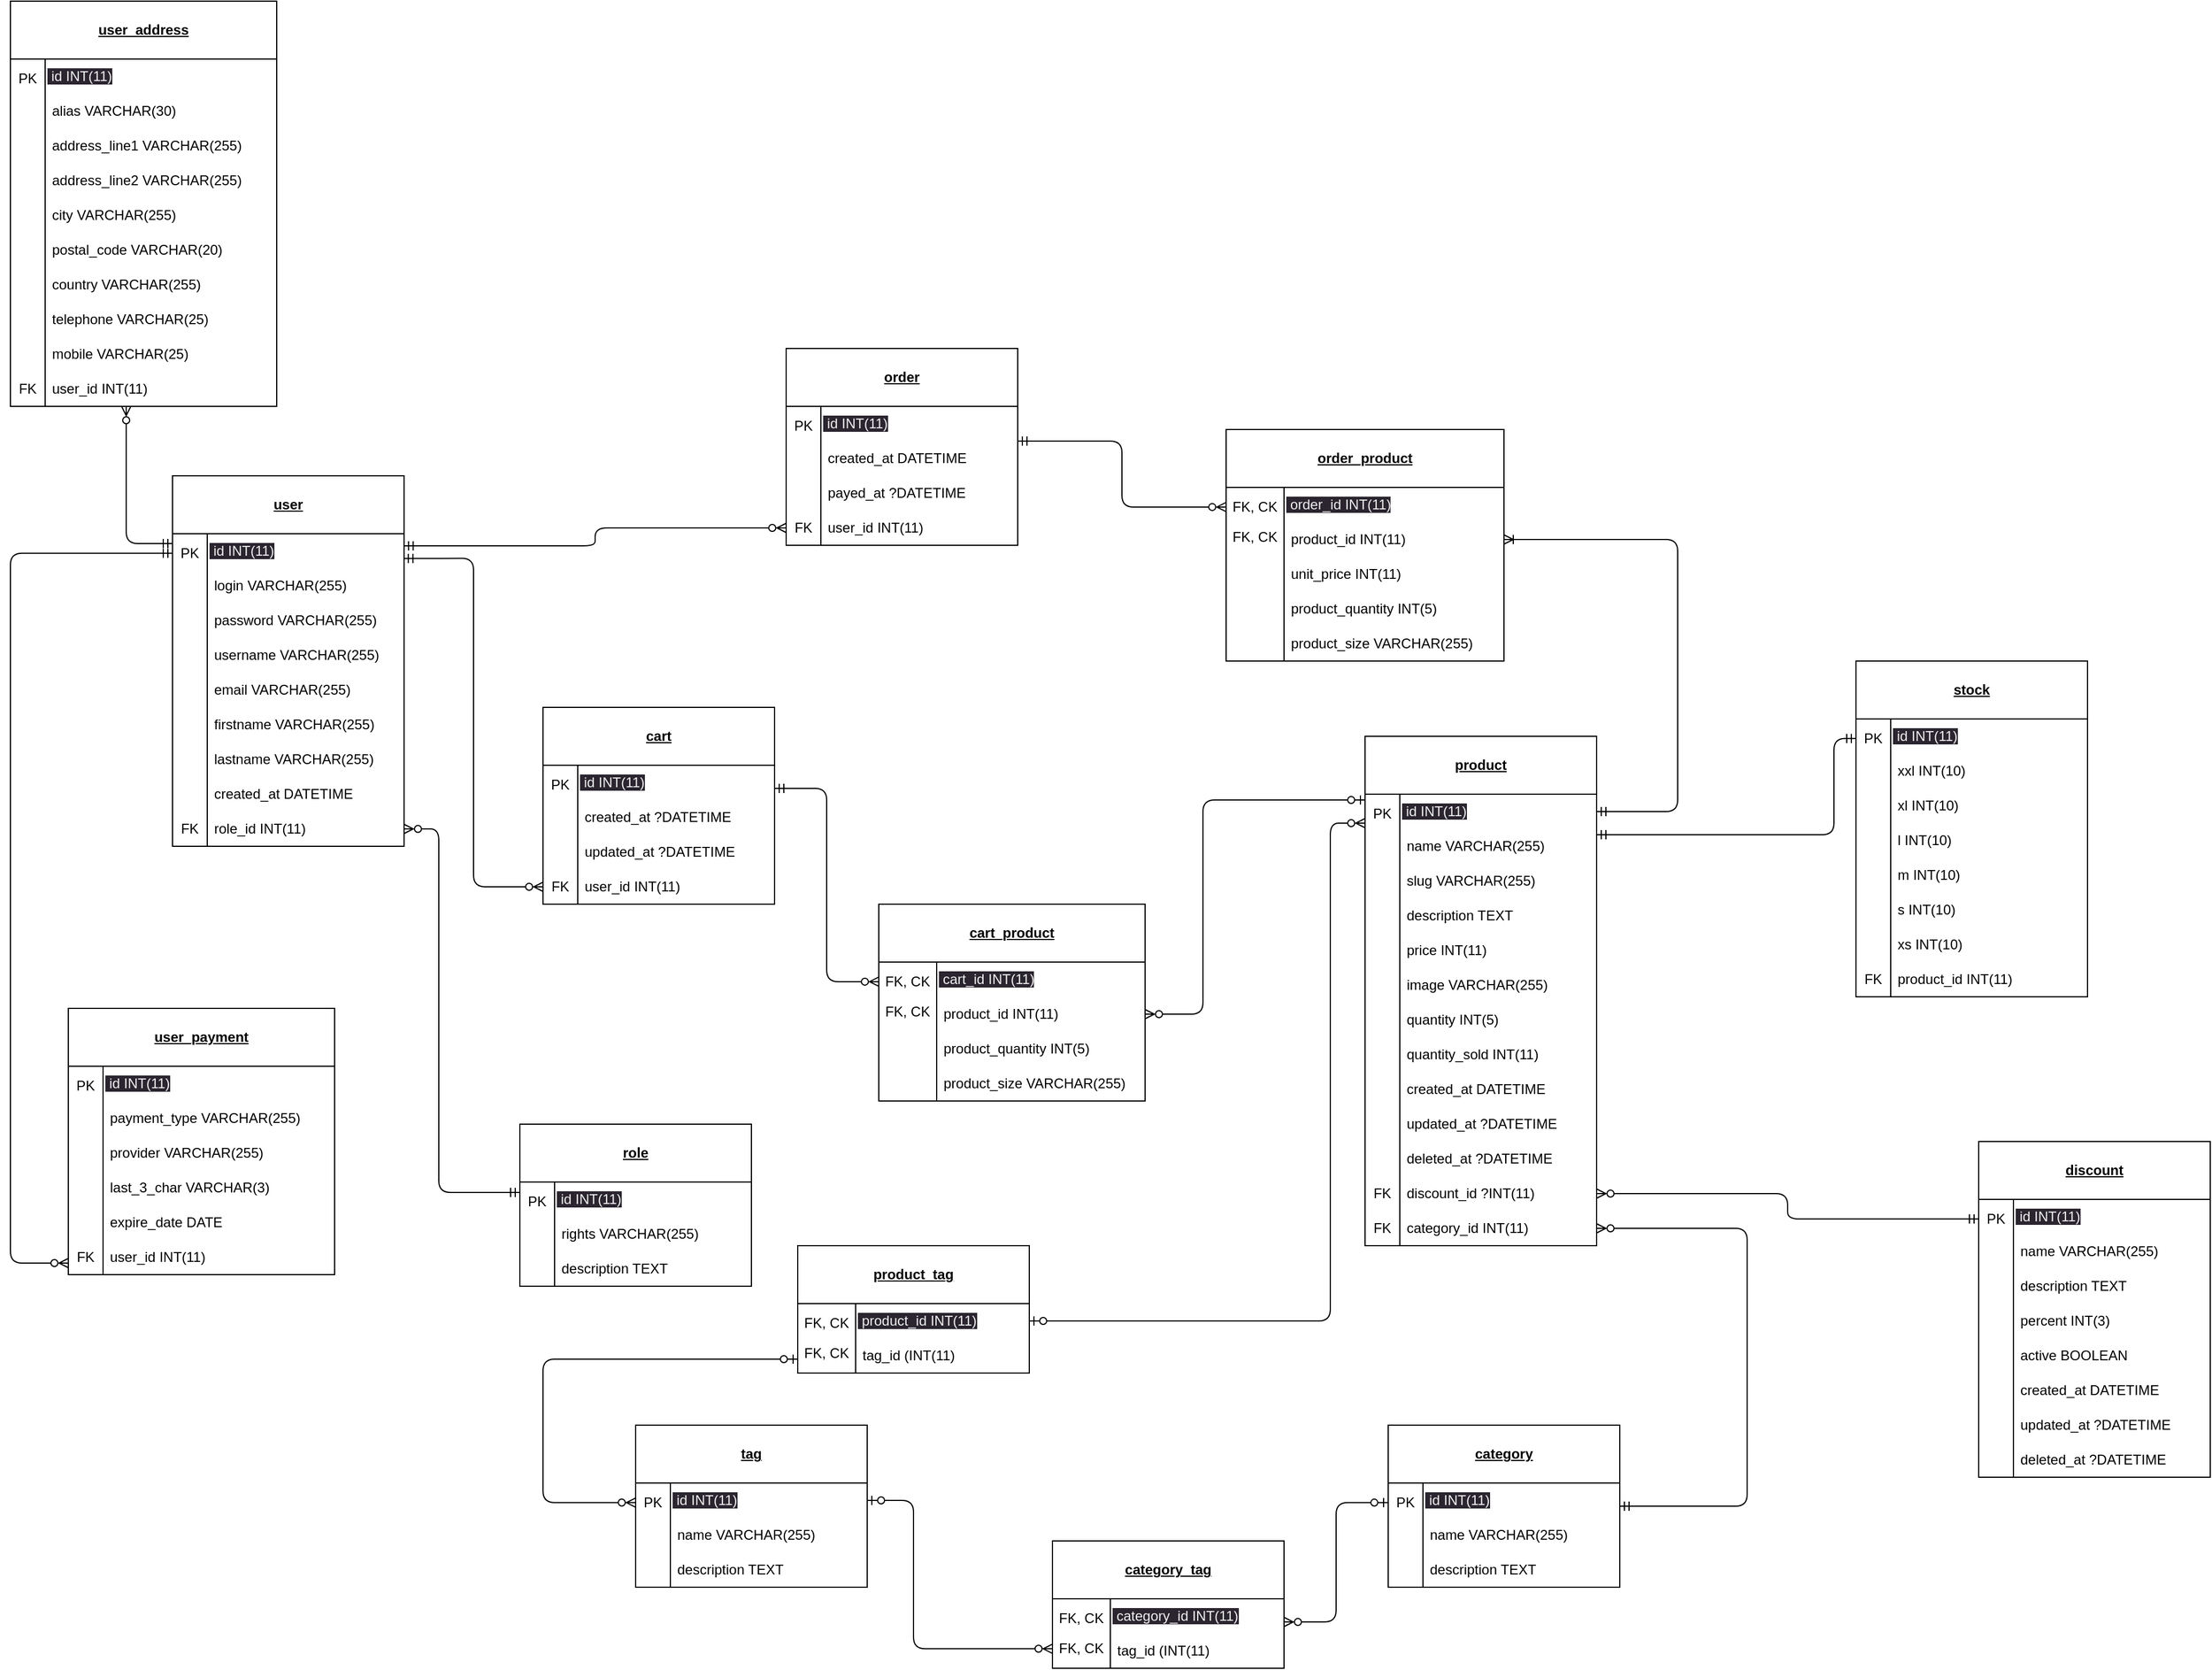 <mxfile>
    <diagram name="Page-1" id="nvmFkLAB6nwE_kRz7ofC">
        <mxGraphModel dx="1434" dy="3207" grid="1" gridSize="10" guides="1" tooltips="1" connect="1" arrows="1" fold="1" page="1" pageScale="1" pageWidth="827" pageHeight="1169" math="0" shadow="0">
            <root>
                <mxCell id="0"/>
                <mxCell id="1" parent="0"/>
                <mxCell id="493" style="edgeStyle=orthogonalEdgeStyle;html=1;endArrow=ERmandOne;endFill=0;startArrow=ERzeroToMany;startFill=0;" edge="1" parent="1" source="327" target="484">
                    <mxGeometry relative="1" as="geometry">
                        <Array as="points"/>
                        <mxPoint x="1450" y="-600" as="sourcePoint"/>
                        <mxPoint x="1600" y="-550" as="targetPoint"/>
                    </mxGeometry>
                </mxCell>
                <mxCell id="400" value="&lt;u&gt;product&lt;/u&gt;" style="swimlane;whiteSpace=wrap;html=1;rounded=0;strokeColor=default;startSize=50;swimlaneFillColor=default;" vertex="1" parent="1">
                    <mxGeometry x="1230" y="-975" width="200" height="440" as="geometry"/>
                </mxCell>
                <mxCell id="315" value="&lt;span style=&quot;color: rgb(240, 240, 240); font-family: Helvetica; font-size: 12px; font-style: normal; font-variant-ligatures: normal; font-variant-caps: normal; font-weight: 400; letter-spacing: normal; orphans: 2; text-align: left; text-indent: 0px; text-transform: none; widows: 2; word-spacing: 0px; -webkit-text-stroke-width: 0px; background-color: rgb(42, 37, 47); text-decoration-thickness: initial; text-decoration-style: initial; text-decoration-color: initial; float: none; display: inline !important;&quot;&gt;&amp;nbsp;id&amp;nbsp;INT(11)&lt;/span&gt;" style="swimlane;fontStyle=0;childLayout=stackLayout;horizontal=1;startSize=30;horizontalStack=0;resizeParent=1;resizeParentMax=0;resizeLast=0;collapsible=1;marginBottom=0;whiteSpace=wrap;html=1;swimlaneFillColor=default;swimlaneLine=0;align=left;" vertex="1" parent="400">
                    <mxGeometry x="30" y="50" width="170" height="390" as="geometry"/>
                </mxCell>
                <mxCell id="317" value="name&amp;nbsp;VARCHAR(255)" style="text;strokeColor=none;fillColor=none;align=left;verticalAlign=middle;spacingLeft=4;spacingRight=4;overflow=hidden;points=[[0,0.5],[1,0.5]];portConstraint=eastwest;rotatable=0;whiteSpace=wrap;html=1;" vertex="1" parent="315">
                    <mxGeometry y="30" width="170" height="30" as="geometry"/>
                </mxCell>
                <mxCell id="318" value="slug&amp;nbsp;VARCHAR(255)" style="text;strokeColor=none;fillColor=none;align=left;verticalAlign=middle;spacingLeft=4;spacingRight=4;overflow=hidden;points=[[0,0.5],[1,0.5]];portConstraint=eastwest;rotatable=0;whiteSpace=wrap;html=1;" vertex="1" parent="315">
                    <mxGeometry y="60" width="170" height="30" as="geometry"/>
                </mxCell>
                <mxCell id="319" value="description TEXT" style="text;strokeColor=none;fillColor=none;align=left;verticalAlign=middle;spacingLeft=4;spacingRight=4;overflow=hidden;points=[[0,0.5],[1,0.5]];portConstraint=eastwest;rotatable=0;whiteSpace=wrap;html=1;" vertex="1" parent="315">
                    <mxGeometry y="90" width="170" height="30" as="geometry"/>
                </mxCell>
                <mxCell id="320" value="price&amp;nbsp;INT(11)" style="text;strokeColor=none;fillColor=none;align=left;verticalAlign=middle;spacingLeft=4;spacingRight=4;overflow=hidden;points=[[0,0.5],[1,0.5]];portConstraint=eastwest;rotatable=0;whiteSpace=wrap;html=1;" vertex="1" parent="315">
                    <mxGeometry y="120" width="170" height="30" as="geometry"/>
                </mxCell>
                <mxCell id="321" value="image VARCHAR(255)" style="text;strokeColor=none;fillColor=none;align=left;verticalAlign=middle;spacingLeft=4;spacingRight=4;overflow=hidden;points=[[0,0.5],[1,0.5]];portConstraint=eastwest;rotatable=0;whiteSpace=wrap;html=1;" vertex="1" parent="315">
                    <mxGeometry y="150" width="170" height="30" as="geometry"/>
                </mxCell>
                <mxCell id="322" value="quantity INT(5)" style="text;strokeColor=none;fillColor=none;align=left;verticalAlign=middle;spacingLeft=4;spacingRight=4;overflow=hidden;points=[[0,0.5],[1,0.5]];portConstraint=eastwest;rotatable=0;whiteSpace=wrap;html=1;" vertex="1" parent="315">
                    <mxGeometry y="180" width="170" height="30" as="geometry"/>
                </mxCell>
                <mxCell id="323" value="quantity_sold INT(11)" style="text;strokeColor=none;fillColor=none;align=left;verticalAlign=middle;spacingLeft=4;spacingRight=4;overflow=hidden;points=[[0,0.5],[1,0.5]];portConstraint=eastwest;rotatable=0;whiteSpace=wrap;html=1;" vertex="1" parent="315">
                    <mxGeometry y="210" width="170" height="30" as="geometry"/>
                </mxCell>
                <mxCell id="324" value="created_at&amp;nbsp;DATETIME" style="text;strokeColor=none;fillColor=none;align=left;verticalAlign=middle;spacingLeft=4;spacingRight=4;overflow=hidden;points=[[0,0.5],[1,0.5]];portConstraint=eastwest;rotatable=0;whiteSpace=wrap;html=1;" vertex="1" parent="315">
                    <mxGeometry y="240" width="170" height="30" as="geometry"/>
                </mxCell>
                <mxCell id="325" value="updated_at ?DATETIME" style="text;strokeColor=none;fillColor=none;align=left;verticalAlign=middle;spacingLeft=4;spacingRight=4;overflow=hidden;points=[[0,0.5],[1,0.5]];portConstraint=eastwest;rotatable=0;whiteSpace=wrap;html=1;" vertex="1" parent="315">
                    <mxGeometry y="270" width="170" height="30" as="geometry"/>
                </mxCell>
                <mxCell id="326" value="deleted_at ?DATETIME" style="text;strokeColor=none;fillColor=none;align=left;verticalAlign=middle;spacingLeft=4;spacingRight=4;overflow=hidden;points=[[0,0.5],[1,0.5]];portConstraint=eastwest;rotatable=0;whiteSpace=wrap;html=1;" vertex="1" parent="315">
                    <mxGeometry y="300" width="170" height="30" as="geometry"/>
                </mxCell>
                <mxCell id="327" value="discount_id ?INT(11)" style="text;strokeColor=none;fillColor=none;align=left;verticalAlign=middle;spacingLeft=4;spacingRight=4;overflow=hidden;points=[[0,0.5],[1,0.5]];portConstraint=eastwest;rotatable=0;whiteSpace=wrap;html=1;" vertex="1" parent="315">
                    <mxGeometry y="330" width="170" height="30" as="geometry"/>
                </mxCell>
                <mxCell id="328" value="category_id&amp;nbsp;INT(11)" style="text;strokeColor=none;fillColor=none;align=left;verticalAlign=middle;spacingLeft=4;spacingRight=4;overflow=hidden;points=[[0,0.5],[1,0.5]];portConstraint=eastwest;rotatable=0;whiteSpace=wrap;html=1;" vertex="1" parent="315">
                    <mxGeometry y="360" width="170" height="30" as="geometry"/>
                </mxCell>
                <mxCell id="421" value="PK" style="text;html=1;strokeColor=none;fillColor=none;align=center;verticalAlign=middle;whiteSpace=wrap;rounded=0;container=0;" vertex="1" parent="400">
                    <mxGeometry y="49.996" width="30" height="33.846" as="geometry"/>
                </mxCell>
                <mxCell id="423" value="FK" style="text;html=1;strokeColor=none;fillColor=none;align=center;verticalAlign=middle;whiteSpace=wrap;rounded=0;container=0;" vertex="1" parent="400">
                    <mxGeometry y="380.02" width="30" height="29.99" as="geometry"/>
                </mxCell>
                <mxCell id="425" value="FK" style="text;html=1;strokeColor=none;fillColor=none;align=center;verticalAlign=middle;whiteSpace=wrap;rounded=0;container=0;" vertex="1" parent="400">
                    <mxGeometry y="410.01" width="30" height="29.99" as="geometry"/>
                </mxCell>
                <mxCell id="452" value="&lt;u&gt;stock&lt;/u&gt;" style="swimlane;whiteSpace=wrap;html=1;rounded=0;strokeColor=default;startSize=50;swimlaneFillColor=default;" vertex="1" parent="1">
                    <mxGeometry x="1654" y="-1040" width="200" height="290" as="geometry"/>
                </mxCell>
                <mxCell id="453" value="&lt;span style=&quot;color: rgb(240, 240, 240); font-family: Helvetica; font-size: 12px; font-style: normal; font-variant-ligatures: normal; font-variant-caps: normal; font-weight: 400; letter-spacing: normal; orphans: 2; text-align: left; text-indent: 0px; text-transform: none; widows: 2; word-spacing: 0px; -webkit-text-stroke-width: 0px; background-color: rgb(42, 37, 47); text-decoration-thickness: initial; text-decoration-style: initial; text-decoration-color: initial; float: none; display: inline !important;&quot;&gt;&amp;nbsp;id&amp;nbsp;INT(11)&lt;/span&gt;" style="swimlane;fontStyle=0;childLayout=stackLayout;horizontal=1;startSize=30;horizontalStack=0;resizeParent=1;resizeParentMax=0;resizeLast=0;collapsible=1;marginBottom=0;whiteSpace=wrap;html=1;swimlaneFillColor=default;swimlaneLine=0;align=left;" vertex="1" parent="452">
                    <mxGeometry x="30" y="50" width="170" height="240" as="geometry"/>
                </mxCell>
                <mxCell id="450" value="xxl INT(10)" style="text;strokeColor=none;fillColor=none;align=left;verticalAlign=middle;spacingLeft=4;spacingRight=4;overflow=hidden;points=[[0,0.5],[1,0.5]];portConstraint=eastwest;rotatable=0;whiteSpace=wrap;html=1;" vertex="1" parent="453">
                    <mxGeometry y="30" width="170" height="30" as="geometry"/>
                </mxCell>
                <mxCell id="449" value="xl INT(10)" style="text;strokeColor=none;fillColor=none;align=left;verticalAlign=middle;spacingLeft=4;spacingRight=4;overflow=hidden;points=[[0,0.5],[1,0.5]];portConstraint=eastwest;rotatable=0;whiteSpace=wrap;html=1;" vertex="1" parent="453">
                    <mxGeometry y="60" width="170" height="30" as="geometry"/>
                </mxCell>
                <mxCell id="448" value="l INT(10)" style="text;strokeColor=none;fillColor=none;align=left;verticalAlign=middle;spacingLeft=4;spacingRight=4;overflow=hidden;points=[[0,0.5],[1,0.5]];portConstraint=eastwest;rotatable=0;whiteSpace=wrap;html=1;" vertex="1" parent="453">
                    <mxGeometry y="90" width="170" height="30" as="geometry"/>
                </mxCell>
                <mxCell id="447" value="m INT(10)" style="text;strokeColor=none;fillColor=none;align=left;verticalAlign=middle;spacingLeft=4;spacingRight=4;overflow=hidden;points=[[0,0.5],[1,0.5]];portConstraint=eastwest;rotatable=0;whiteSpace=wrap;html=1;" vertex="1" parent="453">
                    <mxGeometry y="120" width="170" height="30" as="geometry"/>
                </mxCell>
                <mxCell id="446" value="s INT(10)" style="text;strokeColor=none;fillColor=none;align=left;verticalAlign=middle;spacingLeft=4;spacingRight=4;overflow=hidden;points=[[0,0.5],[1,0.5]];portConstraint=eastwest;rotatable=0;whiteSpace=wrap;html=1;" vertex="1" parent="453">
                    <mxGeometry y="150" width="170" height="30" as="geometry"/>
                </mxCell>
                <mxCell id="445" value="xs INT(10)" style="text;strokeColor=none;fillColor=none;align=left;verticalAlign=middle;spacingLeft=4;spacingRight=4;overflow=hidden;points=[[0,0.5],[1,0.5]];portConstraint=eastwest;rotatable=0;whiteSpace=wrap;html=1;" vertex="1" parent="453">
                    <mxGeometry y="180" width="170" height="30" as="geometry"/>
                </mxCell>
                <mxCell id="451" value="product_id&amp;nbsp;INT(11)" style="text;strokeColor=none;fillColor=none;align=left;verticalAlign=middle;spacingLeft=4;spacingRight=4;overflow=hidden;points=[[0,0.5],[1,0.5]];portConstraint=eastwest;rotatable=0;whiteSpace=wrap;html=1;" vertex="1" parent="453">
                    <mxGeometry y="210" width="170" height="30" as="geometry"/>
                </mxCell>
                <mxCell id="466" value="PK" style="text;html=1;strokeColor=none;fillColor=none;align=center;verticalAlign=middle;whiteSpace=wrap;rounded=0;container=0;" vertex="1" parent="452">
                    <mxGeometry y="49.996" width="30" height="33.846" as="geometry"/>
                </mxCell>
                <mxCell id="468" value="FK" style="text;html=1;strokeColor=none;fillColor=none;align=center;verticalAlign=middle;whiteSpace=wrap;rounded=0;container=0;" vertex="1" parent="452">
                    <mxGeometry y="260.01" width="30" height="29.99" as="geometry"/>
                </mxCell>
                <mxCell id="475" value="&lt;u&gt;discount&lt;/u&gt;" style="swimlane;whiteSpace=wrap;html=1;rounded=0;strokeColor=default;startSize=50;swimlaneFillColor=default;" vertex="1" parent="1">
                    <mxGeometry x="1760" y="-625" width="200" height="290" as="geometry"/>
                </mxCell>
                <mxCell id="476" value="&lt;span style=&quot;color: rgb(240, 240, 240); font-family: Helvetica; font-size: 12px; font-style: normal; font-variant-ligatures: normal; font-variant-caps: normal; font-weight: 400; letter-spacing: normal; orphans: 2; text-align: left; text-indent: 0px; text-transform: none; widows: 2; word-spacing: 0px; -webkit-text-stroke-width: 0px; background-color: rgb(42, 37, 47); text-decoration-thickness: initial; text-decoration-style: initial; text-decoration-color: initial; float: none; display: inline !important;&quot;&gt;&amp;nbsp;id&amp;nbsp;INT(11)&lt;/span&gt;" style="swimlane;fontStyle=0;childLayout=stackLayout;horizontal=1;startSize=30;horizontalStack=0;resizeParent=1;resizeParentMax=0;resizeLast=0;collapsible=1;marginBottom=0;whiteSpace=wrap;html=1;swimlaneFillColor=default;swimlaneLine=0;align=left;" vertex="1" parent="475">
                    <mxGeometry x="30" y="50" width="170" height="240" as="geometry"/>
                </mxCell>
                <mxCell id="486" value="name VARCHAR(255)" style="text;strokeColor=none;fillColor=none;align=left;verticalAlign=middle;spacingLeft=4;spacingRight=4;overflow=hidden;points=[[0,0.5],[1,0.5]];portConstraint=eastwest;rotatable=0;whiteSpace=wrap;html=1;" vertex="1" parent="476">
                    <mxGeometry y="30" width="170" height="30" as="geometry"/>
                </mxCell>
                <mxCell id="487" value="description TEXT" style="text;strokeColor=none;fillColor=none;align=left;verticalAlign=middle;spacingLeft=4;spacingRight=4;overflow=hidden;points=[[0,0.5],[1,0.5]];portConstraint=eastwest;rotatable=0;whiteSpace=wrap;html=1;" vertex="1" parent="476">
                    <mxGeometry y="60" width="170" height="30" as="geometry"/>
                </mxCell>
                <mxCell id="488" value="percent INT(3)" style="text;strokeColor=none;fillColor=none;align=left;verticalAlign=middle;spacingLeft=4;spacingRight=4;overflow=hidden;points=[[0,0.5],[1,0.5]];portConstraint=eastwest;rotatable=0;whiteSpace=wrap;html=1;" vertex="1" parent="476">
                    <mxGeometry y="90" width="170" height="30" as="geometry"/>
                </mxCell>
                <mxCell id="489" value="active BOOLEAN" style="text;strokeColor=none;fillColor=none;align=left;verticalAlign=middle;spacingLeft=4;spacingRight=4;overflow=hidden;points=[[0,0.5],[1,0.5]];portConstraint=eastwest;rotatable=0;whiteSpace=wrap;html=1;" vertex="1" parent="476">
                    <mxGeometry y="120" width="170" height="30" as="geometry"/>
                </mxCell>
                <mxCell id="490" value="created_at&amp;nbsp;DATETIME" style="text;strokeColor=none;fillColor=none;align=left;verticalAlign=middle;spacingLeft=4;spacingRight=4;overflow=hidden;points=[[0,0.5],[1,0.5]];portConstraint=eastwest;rotatable=0;whiteSpace=wrap;html=1;" vertex="1" parent="476">
                    <mxGeometry y="150" width="170" height="30" as="geometry"/>
                </mxCell>
                <mxCell id="491" value="updated_at ?DATETIME" style="text;strokeColor=none;fillColor=none;align=left;verticalAlign=middle;spacingLeft=4;spacingRight=4;overflow=hidden;points=[[0,0.5],[1,0.5]];portConstraint=eastwest;rotatable=0;whiteSpace=wrap;html=1;" vertex="1" parent="476">
                    <mxGeometry y="180" width="170" height="30" as="geometry"/>
                </mxCell>
                <mxCell id="492" value="deleted_at ?DATETIME" style="text;strokeColor=none;fillColor=none;align=left;verticalAlign=middle;spacingLeft=4;spacingRight=4;overflow=hidden;points=[[0,0.5],[1,0.5]];portConstraint=eastwest;rotatable=0;whiteSpace=wrap;html=1;" vertex="1" parent="476">
                    <mxGeometry y="210" width="170" height="30" as="geometry"/>
                </mxCell>
                <mxCell id="484" value="PK" style="text;html=1;strokeColor=none;fillColor=none;align=center;verticalAlign=middle;whiteSpace=wrap;rounded=0;container=0;" vertex="1" parent="475">
                    <mxGeometry y="49.996" width="30" height="33.846" as="geometry"/>
                </mxCell>
                <mxCell id="496" style="edgeStyle=orthogonalEdgeStyle;html=1;startArrow=ERmandOne;startFill=0;endArrow=ERmandOne;endFill=0;" edge="1" parent="1" source="466" target="315">
                    <mxGeometry relative="1" as="geometry">
                        <Array as="points">
                            <mxPoint x="1635" y="-973"/>
                            <mxPoint x="1635" y="-890"/>
                        </Array>
                    </mxGeometry>
                </mxCell>
                <mxCell id="497" value="&lt;u&gt;category&lt;/u&gt;" style="swimlane;whiteSpace=wrap;html=1;rounded=0;strokeColor=default;startSize=50;swimlaneFillColor=default;" vertex="1" parent="1">
                    <mxGeometry x="1250" y="-380" width="200" height="140" as="geometry"/>
                </mxCell>
                <mxCell id="498" value="&lt;span style=&quot;color: rgb(240, 240, 240); font-family: Helvetica; font-size: 12px; font-style: normal; font-variant-ligatures: normal; font-variant-caps: normal; font-weight: 400; letter-spacing: normal; orphans: 2; text-align: left; text-indent: 0px; text-transform: none; widows: 2; word-spacing: 0px; -webkit-text-stroke-width: 0px; background-color: rgb(42, 37, 47); text-decoration-thickness: initial; text-decoration-style: initial; text-decoration-color: initial; float: none; display: inline !important;&quot;&gt;&amp;nbsp;id&amp;nbsp;INT(11)&lt;/span&gt;" style="swimlane;fontStyle=0;childLayout=stackLayout;horizontal=1;startSize=30;horizontalStack=0;resizeParent=1;resizeParentMax=0;resizeLast=0;collapsible=1;marginBottom=0;whiteSpace=wrap;html=1;swimlaneFillColor=default;swimlaneLine=0;align=left;" vertex="1" parent="497">
                    <mxGeometry x="30" y="50" width="170" height="90" as="geometry"/>
                </mxCell>
                <mxCell id="499" value="name VARCHAR(255)" style="text;strokeColor=none;fillColor=none;align=left;verticalAlign=middle;spacingLeft=4;spacingRight=4;overflow=hidden;points=[[0,0.5],[1,0.5]];portConstraint=eastwest;rotatable=0;whiteSpace=wrap;html=1;" vertex="1" parent="498">
                    <mxGeometry y="30" width="170" height="30" as="geometry"/>
                </mxCell>
                <mxCell id="500" value="description TEXT" style="text;strokeColor=none;fillColor=none;align=left;verticalAlign=middle;spacingLeft=4;spacingRight=4;overflow=hidden;points=[[0,0.5],[1,0.5]];portConstraint=eastwest;rotatable=0;whiteSpace=wrap;html=1;" vertex="1" parent="498">
                    <mxGeometry y="60" width="170" height="30" as="geometry"/>
                </mxCell>
                <mxCell id="506" value="PK" style="text;html=1;strokeColor=none;fillColor=none;align=center;verticalAlign=middle;whiteSpace=wrap;rounded=0;container=0;" vertex="1" parent="497">
                    <mxGeometry y="49.996" width="30" height="33.846" as="geometry"/>
                </mxCell>
                <mxCell id="507" style="edgeStyle=orthogonalEdgeStyle;html=1;startArrow=ERzeroToMany;startFill=0;endArrow=ERmandOne;endFill=0;" edge="1" parent="1" source="328" target="498">
                    <mxGeometry relative="1" as="geometry">
                        <Array as="points">
                            <mxPoint x="1560" y="-550"/>
                            <mxPoint x="1560" y="-310"/>
                        </Array>
                    </mxGeometry>
                </mxCell>
                <mxCell id="508" value="&lt;u&gt;tag&lt;/u&gt;" style="swimlane;whiteSpace=wrap;html=1;rounded=0;strokeColor=default;startSize=50;swimlaneFillColor=default;" vertex="1" parent="1">
                    <mxGeometry x="600" y="-380" width="200" height="140" as="geometry"/>
                </mxCell>
                <mxCell id="509" value="&lt;span style=&quot;color: rgb(240, 240, 240); font-family: Helvetica; font-size: 12px; font-style: normal; font-variant-ligatures: normal; font-variant-caps: normal; font-weight: 400; letter-spacing: normal; orphans: 2; text-align: left; text-indent: 0px; text-transform: none; widows: 2; word-spacing: 0px; -webkit-text-stroke-width: 0px; background-color: rgb(42, 37, 47); text-decoration-thickness: initial; text-decoration-style: initial; text-decoration-color: initial; float: none; display: inline !important;&quot;&gt;&amp;nbsp;id&amp;nbsp;INT(11)&lt;/span&gt;" style="swimlane;fontStyle=0;childLayout=stackLayout;horizontal=1;startSize=30;horizontalStack=0;resizeParent=1;resizeParentMax=0;resizeLast=0;collapsible=1;marginBottom=0;whiteSpace=wrap;html=1;swimlaneFillColor=default;swimlaneLine=0;align=left;" vertex="1" parent="508">
                    <mxGeometry x="30" y="50" width="170" height="90" as="geometry"/>
                </mxCell>
                <mxCell id="510" value="name VARCHAR(255)" style="text;strokeColor=none;fillColor=none;align=left;verticalAlign=middle;spacingLeft=4;spacingRight=4;overflow=hidden;points=[[0,0.5],[1,0.5]];portConstraint=eastwest;rotatable=0;whiteSpace=wrap;html=1;" vertex="1" parent="509">
                    <mxGeometry y="30" width="170" height="30" as="geometry"/>
                </mxCell>
                <mxCell id="511" value="description TEXT" style="text;strokeColor=none;fillColor=none;align=left;verticalAlign=middle;spacingLeft=4;spacingRight=4;overflow=hidden;points=[[0,0.5],[1,0.5]];portConstraint=eastwest;rotatable=0;whiteSpace=wrap;html=1;" vertex="1" parent="509">
                    <mxGeometry y="60" width="170" height="30" as="geometry"/>
                </mxCell>
                <mxCell id="512" value="PK" style="text;html=1;strokeColor=none;fillColor=none;align=center;verticalAlign=middle;whiteSpace=wrap;rounded=0;container=0;" vertex="1" parent="508">
                    <mxGeometry y="49.996" width="30" height="33.846" as="geometry"/>
                </mxCell>
                <mxCell id="516" value="&lt;u&gt;category_tag&lt;/u&gt;" style="swimlane;whiteSpace=wrap;html=1;rounded=0;strokeColor=default;startSize=50;swimlaneFillColor=default;" vertex="1" parent="1">
                    <mxGeometry x="960" y="-280" width="200" height="110" as="geometry"/>
                </mxCell>
                <mxCell id="517" value="&lt;span style=&quot;color: rgb(240, 240, 240); font-family: Helvetica; font-size: 12px; font-style: normal; font-variant-ligatures: normal; font-variant-caps: normal; font-weight: 400; letter-spacing: normal; orphans: 2; text-align: left; text-indent: 0px; text-transform: none; widows: 2; word-spacing: 0px; -webkit-text-stroke-width: 0px; background-color: rgb(42, 37, 47); text-decoration-thickness: initial; text-decoration-style: initial; text-decoration-color: initial; float: none; display: inline !important;&quot;&gt;&amp;nbsp;category_id INT(11)&lt;/span&gt;" style="swimlane;fontStyle=0;childLayout=stackLayout;horizontal=1;startSize=30;horizontalStack=0;resizeParent=1;resizeParentMax=0;resizeLast=0;collapsible=1;marginBottom=0;whiteSpace=wrap;html=1;swimlaneFillColor=default;swimlaneLine=0;align=left;rounded=0;" vertex="1" parent="516">
                    <mxGeometry x="50" y="50" width="150" height="60" as="geometry"/>
                </mxCell>
                <mxCell id="519" value="tag_id (INT(11)" style="text;strokeColor=none;fillColor=none;align=left;verticalAlign=middle;spacingLeft=4;spacingRight=4;overflow=hidden;points=[[0,0.5],[1,0.5]];portConstraint=eastwest;rotatable=0;whiteSpace=wrap;html=1;rounded=1;" vertex="1" parent="517">
                    <mxGeometry y="30" width="150" height="30" as="geometry"/>
                </mxCell>
                <mxCell id="520" value="FK, CK" style="text;html=1;strokeColor=none;fillColor=none;align=center;verticalAlign=middle;whiteSpace=wrap;rounded=0;container=0;" vertex="1" parent="516">
                    <mxGeometry y="50" width="50" height="33.85" as="geometry"/>
                </mxCell>
                <mxCell id="530" value="FK, CK" style="text;html=1;strokeColor=none;fillColor=none;align=center;verticalAlign=middle;whiteSpace=wrap;rounded=0;container=0;" vertex="1" parent="516">
                    <mxGeometry y="76.15" width="50" height="33.85" as="geometry"/>
                </mxCell>
                <mxCell id="526" style="edgeStyle=orthogonalEdgeStyle;html=1;entryX=0;entryY=0.5;entryDx=0;entryDy=0;startArrow=ERzeroToMany;startFill=0;endArrow=ERzeroToOne;endFill=0;" edge="1" parent="1" source="517" target="506">
                    <mxGeometry relative="1" as="geometry">
                        <Array as="points">
                            <mxPoint x="1205" y="-210"/>
                            <mxPoint x="1205" y="-313"/>
                        </Array>
                    </mxGeometry>
                </mxCell>
                <mxCell id="527" style="edgeStyle=orthogonalEdgeStyle;html=1;startArrow=ERzeroToMany;startFill=0;endArrow=ERzeroToOne;endFill=0;" edge="1" parent="1" source="530" target="509">
                    <mxGeometry relative="1" as="geometry">
                        <mxPoint x="790" y="-156.92" as="sourcePoint"/>
                        <mxPoint x="880" y="-270.001" as="targetPoint"/>
                        <Array as="points">
                            <mxPoint x="840" y="-187"/>
                            <mxPoint x="840" y="-315"/>
                        </Array>
                    </mxGeometry>
                </mxCell>
                <mxCell id="528" style="edgeStyle=orthogonalEdgeStyle;html=1;startArrow=ERzeroToMany;startFill=0;endArrow=ERzeroToOne;endFill=0;" edge="1" parent="1" source="512" target="535">
                    <mxGeometry relative="1" as="geometry">
                        <mxPoint x="750" y="-520" as="targetPoint"/>
                        <Array as="points">
                            <mxPoint x="520" y="-313"/>
                            <mxPoint x="520" y="-437"/>
                        </Array>
                    </mxGeometry>
                </mxCell>
                <mxCell id="529" style="edgeStyle=orthogonalEdgeStyle;html=1;startArrow=ERzeroToMany;startFill=0;endArrow=ERzeroToOne;endFill=0;" edge="1" parent="1" source="421" target="532">
                    <mxGeometry relative="1" as="geometry">
                        <mxPoint x="1070" y="-470" as="targetPoint"/>
                        <Array as="points">
                            <mxPoint x="1200" y="-900"/>
                            <mxPoint x="1200" y="-470"/>
                        </Array>
                    </mxGeometry>
                </mxCell>
                <mxCell id="531" value="&lt;u&gt;product_tag&lt;/u&gt;" style="swimlane;whiteSpace=wrap;html=1;rounded=0;strokeColor=default;startSize=50;swimlaneFillColor=default;" vertex="1" parent="1">
                    <mxGeometry x="740" y="-535" width="200" height="110" as="geometry"/>
                </mxCell>
                <mxCell id="532" value="&lt;span style=&quot;color: rgb(240, 240, 240); font-family: Helvetica; font-size: 12px; font-style: normal; font-variant-ligatures: normal; font-variant-caps: normal; font-weight: 400; letter-spacing: normal; orphans: 2; text-align: left; text-indent: 0px; text-transform: none; widows: 2; word-spacing: 0px; -webkit-text-stroke-width: 0px; background-color: rgb(42, 37, 47); text-decoration-thickness: initial; text-decoration-style: initial; text-decoration-color: initial; float: none; display: inline !important;&quot;&gt;&amp;nbsp;product_id INT(11)&lt;/span&gt;" style="swimlane;fontStyle=0;childLayout=stackLayout;horizontal=1;startSize=30;horizontalStack=0;resizeParent=1;resizeParentMax=0;resizeLast=0;collapsible=1;marginBottom=0;whiteSpace=wrap;html=1;swimlaneFillColor=default;swimlaneLine=0;align=left;rounded=0;" vertex="1" parent="531">
                    <mxGeometry x="50" y="50" width="150" height="60" as="geometry"/>
                </mxCell>
                <mxCell id="533" value="tag_id (INT(11)" style="text;strokeColor=none;fillColor=none;align=left;verticalAlign=middle;spacingLeft=4;spacingRight=4;overflow=hidden;points=[[0,0.5],[1,0.5]];portConstraint=eastwest;rotatable=0;whiteSpace=wrap;html=1;rounded=1;" vertex="1" parent="532">
                    <mxGeometry y="30" width="150" height="30" as="geometry"/>
                </mxCell>
                <mxCell id="534" value="FK, CK" style="text;html=1;strokeColor=none;fillColor=none;align=center;verticalAlign=middle;whiteSpace=wrap;rounded=0;container=0;" vertex="1" parent="531">
                    <mxGeometry y="50" width="50" height="33.85" as="geometry"/>
                </mxCell>
                <mxCell id="535" value="FK, CK" style="text;html=1;strokeColor=none;fillColor=none;align=center;verticalAlign=middle;whiteSpace=wrap;rounded=0;container=0;" vertex="1" parent="531">
                    <mxGeometry y="76.15" width="50" height="33.85" as="geometry"/>
                </mxCell>
                <mxCell id="536" value="&lt;u&gt;cart&lt;/u&gt;" style="swimlane;whiteSpace=wrap;html=1;rounded=0;strokeColor=default;startSize=50;swimlaneFillColor=default;" vertex="1" parent="1">
                    <mxGeometry x="520" y="-1000" width="200" height="170" as="geometry"/>
                </mxCell>
                <mxCell id="537" value="&lt;span style=&quot;color: rgb(240, 240, 240); font-family: Helvetica; font-size: 12px; font-style: normal; font-variant-ligatures: normal; font-variant-caps: normal; font-weight: 400; letter-spacing: normal; orphans: 2; text-align: left; text-indent: 0px; text-transform: none; widows: 2; word-spacing: 0px; -webkit-text-stroke-width: 0px; background-color: rgb(42, 37, 47); text-decoration-thickness: initial; text-decoration-style: initial; text-decoration-color: initial; float: none; display: inline !important;&quot;&gt;&amp;nbsp;id&amp;nbsp;INT(11)&lt;/span&gt;" style="swimlane;fontStyle=0;childLayout=stackLayout;horizontal=1;startSize=30;horizontalStack=0;resizeParent=1;resizeParentMax=0;resizeLast=0;collapsible=1;marginBottom=0;whiteSpace=wrap;html=1;swimlaneFillColor=default;swimlaneLine=0;align=left;" vertex="1" parent="536">
                    <mxGeometry x="30" y="50" width="170" height="120" as="geometry"/>
                </mxCell>
                <mxCell id="547" value="created_at ?DATETIME" style="text;strokeColor=none;fillColor=none;align=left;verticalAlign=middle;spacingLeft=4;spacingRight=4;overflow=hidden;points=[[0,0.5],[1,0.5]];portConstraint=eastwest;rotatable=0;whiteSpace=wrap;html=1;" vertex="1" parent="537">
                    <mxGeometry y="30" width="170" height="30" as="geometry"/>
                </mxCell>
                <mxCell id="548" value="updated_at ?DATETIME" style="text;strokeColor=none;fillColor=none;align=left;verticalAlign=middle;spacingLeft=4;spacingRight=4;overflow=hidden;points=[[0,0.5],[1,0.5]];portConstraint=eastwest;rotatable=0;whiteSpace=wrap;html=1;" vertex="1" parent="537">
                    <mxGeometry y="60" width="170" height="30" as="geometry"/>
                </mxCell>
                <mxCell id="549" value="user_id&amp;nbsp;INT(11)" style="text;strokeColor=none;fillColor=none;align=left;verticalAlign=middle;spacingLeft=4;spacingRight=4;overflow=hidden;points=[[0,0.5],[1,0.5]];portConstraint=eastwest;rotatable=0;whiteSpace=wrap;html=1;" vertex="1" parent="537">
                    <mxGeometry y="90" width="170" height="30" as="geometry"/>
                </mxCell>
                <mxCell id="545" value="PK" style="text;html=1;strokeColor=none;fillColor=none;align=center;verticalAlign=middle;whiteSpace=wrap;rounded=0;container=0;" vertex="1" parent="536">
                    <mxGeometry y="49.996" width="30" height="33.846" as="geometry"/>
                </mxCell>
                <mxCell id="546" value="FK" style="text;html=1;strokeColor=none;fillColor=none;align=center;verticalAlign=middle;whiteSpace=wrap;rounded=0;container=0;" vertex="1" parent="536">
                    <mxGeometry y="140.01" width="30" height="29.99" as="geometry"/>
                </mxCell>
                <mxCell id="550" value="&lt;u&gt;order&lt;/u&gt;" style="swimlane;whiteSpace=wrap;html=1;rounded=0;strokeColor=default;startSize=50;swimlaneFillColor=default;" vertex="1" parent="1">
                    <mxGeometry x="730" y="-1310" width="200" height="170" as="geometry"/>
                </mxCell>
                <mxCell id="551" value="&lt;span style=&quot;color: rgb(240, 240, 240); font-family: Helvetica; font-size: 12px; font-style: normal; font-variant-ligatures: normal; font-variant-caps: normal; font-weight: 400; letter-spacing: normal; orphans: 2; text-align: left; text-indent: 0px; text-transform: none; widows: 2; word-spacing: 0px; -webkit-text-stroke-width: 0px; background-color: rgb(42, 37, 47); text-decoration-thickness: initial; text-decoration-style: initial; text-decoration-color: initial; float: none; display: inline !important;&quot;&gt;&amp;nbsp;id&amp;nbsp;INT(11)&lt;/span&gt;" style="swimlane;fontStyle=0;childLayout=stackLayout;horizontal=1;startSize=30;horizontalStack=0;resizeParent=1;resizeParentMax=0;resizeLast=0;collapsible=1;marginBottom=0;whiteSpace=wrap;html=1;swimlaneFillColor=default;swimlaneLine=0;align=left;" vertex="1" parent="550">
                    <mxGeometry x="30" y="50" width="170" height="120" as="geometry"/>
                </mxCell>
                <mxCell id="552" value="created_at&amp;nbsp;DATETIME" style="text;strokeColor=none;fillColor=none;align=left;verticalAlign=middle;spacingLeft=4;spacingRight=4;overflow=hidden;points=[[0,0.5],[1,0.5]];portConstraint=eastwest;rotatable=0;whiteSpace=wrap;html=1;" vertex="1" parent="551">
                    <mxGeometry y="30" width="170" height="30" as="geometry"/>
                </mxCell>
                <mxCell id="553" value="payed_at ?DATETIME" style="text;strokeColor=none;fillColor=none;align=left;verticalAlign=middle;spacingLeft=4;spacingRight=4;overflow=hidden;points=[[0,0.5],[1,0.5]];portConstraint=eastwest;rotatable=0;whiteSpace=wrap;html=1;" vertex="1" parent="551">
                    <mxGeometry y="60" width="170" height="30" as="geometry"/>
                </mxCell>
                <mxCell id="554" value="user_id&amp;nbsp;INT(11)" style="text;strokeColor=none;fillColor=none;align=left;verticalAlign=middle;spacingLeft=4;spacingRight=4;overflow=hidden;points=[[0,0.5],[1,0.5]];portConstraint=eastwest;rotatable=0;whiteSpace=wrap;html=1;" vertex="1" parent="551">
                    <mxGeometry y="90" width="170" height="30" as="geometry"/>
                </mxCell>
                <mxCell id="555" value="PK" style="text;html=1;strokeColor=none;fillColor=none;align=center;verticalAlign=middle;whiteSpace=wrap;rounded=0;container=0;" vertex="1" parent="550">
                    <mxGeometry y="49.996" width="30" height="33.846" as="geometry"/>
                </mxCell>
                <mxCell id="556" value="FK" style="text;html=1;strokeColor=none;fillColor=none;align=center;verticalAlign=middle;whiteSpace=wrap;rounded=0;container=0;" vertex="1" parent="550">
                    <mxGeometry y="140.01" width="30" height="29.99" as="geometry"/>
                </mxCell>
                <mxCell id="557" value="&lt;u&gt;cart_product&lt;/u&gt;" style="swimlane;whiteSpace=wrap;html=1;rounded=0;strokeColor=default;startSize=50;swimlaneFillColor=default;" vertex="1" parent="1">
                    <mxGeometry x="810" y="-830" width="230" height="170" as="geometry"/>
                </mxCell>
                <mxCell id="558" value="&lt;span style=&quot;color: rgb(240, 240, 240); font-family: Helvetica; font-size: 12px; font-style: normal; font-variant-ligatures: normal; font-variant-caps: normal; font-weight: 400; letter-spacing: normal; orphans: 2; text-align: left; text-indent: 0px; text-transform: none; widows: 2; word-spacing: 0px; -webkit-text-stroke-width: 0px; background-color: rgb(42, 37, 47); text-decoration-thickness: initial; text-decoration-style: initial; text-decoration-color: initial; float: none; display: inline !important;&quot;&gt;&amp;nbsp;cart_id INT(11)&lt;/span&gt;" style="swimlane;fontStyle=0;childLayout=stackLayout;horizontal=1;startSize=30;horizontalStack=0;resizeParent=1;resizeParentMax=0;resizeLast=0;collapsible=1;marginBottom=0;whiteSpace=wrap;html=1;swimlaneFillColor=default;swimlaneLine=0;align=left;rounded=0;" vertex="1" parent="557">
                    <mxGeometry x="50" y="50" width="180" height="120" as="geometry"/>
                </mxCell>
                <mxCell id="559" value="product_id INT(11)" style="text;strokeColor=none;fillColor=none;align=left;verticalAlign=middle;spacingLeft=4;spacingRight=4;overflow=hidden;points=[[0,0.5],[1,0.5]];portConstraint=eastwest;rotatable=0;whiteSpace=wrap;html=1;rounded=1;" vertex="1" parent="558">
                    <mxGeometry y="30" width="180" height="30" as="geometry"/>
                </mxCell>
                <mxCell id="686" value="product_quantity INT(5)" style="text;strokeColor=none;fillColor=none;align=left;verticalAlign=middle;spacingLeft=4;spacingRight=4;overflow=hidden;points=[[0,0.5],[1,0.5]];portConstraint=eastwest;rotatable=0;whiteSpace=wrap;html=1;rounded=1;" vertex="1" parent="558">
                    <mxGeometry y="60" width="180" height="30" as="geometry"/>
                </mxCell>
                <mxCell id="687" value="product_size VARCHAR(255)" style="text;strokeColor=none;fillColor=none;align=left;verticalAlign=middle;spacingLeft=4;spacingRight=4;overflow=hidden;points=[[0,0.5],[1,0.5]];portConstraint=eastwest;rotatable=0;whiteSpace=wrap;html=1;rounded=1;" vertex="1" parent="558">
                    <mxGeometry y="90" width="180" height="30" as="geometry"/>
                </mxCell>
                <mxCell id="560" value="FK, CK" style="text;html=1;strokeColor=none;fillColor=none;align=center;verticalAlign=middle;whiteSpace=wrap;rounded=0;container=0;" vertex="1" parent="557">
                    <mxGeometry y="50" width="50" height="33.85" as="geometry"/>
                </mxCell>
                <mxCell id="561" value="FK, CK" style="text;html=1;strokeColor=none;fillColor=none;align=center;verticalAlign=middle;whiteSpace=wrap;rounded=0;container=0;" vertex="1" parent="557">
                    <mxGeometry y="76.15" width="50" height="33.85" as="geometry"/>
                </mxCell>
                <mxCell id="562" value="&lt;u&gt;order_product&lt;/u&gt;" style="swimlane;whiteSpace=wrap;html=1;rounded=0;strokeColor=default;startSize=50;swimlaneFillColor=default;" vertex="1" parent="1">
                    <mxGeometry x="1110" y="-1240" width="240" height="200" as="geometry"/>
                </mxCell>
                <mxCell id="563" value="&lt;span style=&quot;color: rgb(240, 240, 240); font-family: Helvetica; font-size: 12px; font-style: normal; font-variant-ligatures: normal; font-variant-caps: normal; font-weight: 400; letter-spacing: normal; orphans: 2; text-align: left; text-indent: 0px; text-transform: none; widows: 2; word-spacing: 0px; -webkit-text-stroke-width: 0px; background-color: rgb(42, 37, 47); text-decoration-thickness: initial; text-decoration-style: initial; text-decoration-color: initial; float: none; display: inline !important;&quot;&gt;&amp;nbsp;order_id INT(11)&lt;/span&gt;" style="swimlane;fontStyle=0;childLayout=stackLayout;horizontal=1;startSize=30;horizontalStack=0;resizeParent=1;resizeParentMax=0;resizeLast=0;collapsible=1;marginBottom=0;whiteSpace=wrap;html=1;swimlaneFillColor=default;swimlaneLine=0;align=left;rounded=0;" vertex="1" parent="562">
                    <mxGeometry x="50" y="50" width="190" height="150" as="geometry"/>
                </mxCell>
                <mxCell id="564" value="product_id INT(11)" style="text;strokeColor=none;fillColor=none;align=left;verticalAlign=middle;spacingLeft=4;spacingRight=4;overflow=hidden;points=[[0,0.5],[1,0.5]];portConstraint=eastwest;rotatable=0;whiteSpace=wrap;html=1;rounded=1;" vertex="1" parent="563">
                    <mxGeometry y="30" width="190" height="30" as="geometry"/>
                </mxCell>
                <mxCell id="685" value="unit_price INT(11)" style="text;strokeColor=none;fillColor=none;align=left;verticalAlign=middle;spacingLeft=4;spacingRight=4;overflow=hidden;points=[[0,0.5],[1,0.5]];portConstraint=eastwest;rotatable=0;whiteSpace=wrap;html=1;rounded=1;" vertex="1" parent="563">
                    <mxGeometry y="60" width="190" height="30" as="geometry"/>
                </mxCell>
                <mxCell id="682" value="product_quantity INT(5)" style="text;strokeColor=none;fillColor=none;align=left;verticalAlign=middle;spacingLeft=4;spacingRight=4;overflow=hidden;points=[[0,0.5],[1,0.5]];portConstraint=eastwest;rotatable=0;whiteSpace=wrap;html=1;rounded=1;" vertex="1" parent="563">
                    <mxGeometry y="90" width="190" height="30" as="geometry"/>
                </mxCell>
                <mxCell id="683" value="product_size VARCHAR(255)" style="text;strokeColor=none;fillColor=none;align=left;verticalAlign=middle;spacingLeft=4;spacingRight=4;overflow=hidden;points=[[0,0.5],[1,0.5]];portConstraint=eastwest;rotatable=0;whiteSpace=wrap;html=1;rounded=1;" vertex="1" parent="563">
                    <mxGeometry y="120" width="190" height="30" as="geometry"/>
                </mxCell>
                <mxCell id="565" value="FK, CK" style="text;html=1;strokeColor=none;fillColor=none;align=center;verticalAlign=middle;whiteSpace=wrap;rounded=0;container=0;" vertex="1" parent="562">
                    <mxGeometry y="50" width="50" height="33.85" as="geometry"/>
                </mxCell>
                <mxCell id="566" value="FK, CK" style="text;html=1;strokeColor=none;fillColor=none;align=center;verticalAlign=middle;whiteSpace=wrap;rounded=0;container=0;" vertex="1" parent="562">
                    <mxGeometry y="76.15" width="50" height="33.85" as="geometry"/>
                </mxCell>
                <mxCell id="568" style="edgeStyle=orthogonalEdgeStyle;html=1;startArrow=ERzeroToMany;startFill=0;endArrow=ERmandOne;endFill=0;entryX=1;entryY=0.167;entryDx=0;entryDy=0;entryPerimeter=0;" edge="1" parent="1" source="560" target="537">
                    <mxGeometry relative="1" as="geometry"/>
                </mxCell>
                <mxCell id="569" style="edgeStyle=orthogonalEdgeStyle;html=1;startArrow=ERzeroToMany;startFill=0;endArrow=ERzeroToOne;endFill=0;" edge="1" parent="1" source="559" target="421">
                    <mxGeometry relative="1" as="geometry">
                        <Array as="points">
                            <mxPoint x="1090" y="-735"/>
                            <mxPoint x="1090" y="-920"/>
                        </Array>
                    </mxGeometry>
                </mxCell>
                <mxCell id="570" value="&lt;u&gt;user&lt;/u&gt;" style="swimlane;whiteSpace=wrap;html=1;rounded=0;strokeColor=default;startSize=50;swimlaneFillColor=default;" vertex="1" parent="1">
                    <mxGeometry x="200" y="-1200" width="200" height="320" as="geometry"/>
                </mxCell>
                <mxCell id="571" value="&lt;span style=&quot;color: rgb(240, 240, 240); font-family: Helvetica; font-size: 12px; font-style: normal; font-variant-ligatures: normal; font-variant-caps: normal; font-weight: 400; letter-spacing: normal; orphans: 2; text-align: left; text-indent: 0px; text-transform: none; widows: 2; word-spacing: 0px; -webkit-text-stroke-width: 0px; background-color: rgb(42, 37, 47); text-decoration-thickness: initial; text-decoration-style: initial; text-decoration-color: initial; float: none; display: inline !important;&quot;&gt;&amp;nbsp;id&amp;nbsp;INT(11)&lt;/span&gt;" style="swimlane;fontStyle=0;childLayout=stackLayout;horizontal=1;startSize=30;horizontalStack=0;resizeParent=1;resizeParentMax=0;resizeLast=0;collapsible=1;marginBottom=0;whiteSpace=wrap;html=1;swimlaneFillColor=default;swimlaneLine=0;align=left;" vertex="1" parent="570">
                    <mxGeometry x="30" y="50" width="170" height="270" as="geometry">
                        <mxRectangle x="30" y="50" width="100" height="30" as="alternateBounds"/>
                    </mxGeometry>
                </mxCell>
                <mxCell id="664" value="login VARCHAR(255)" style="text;strokeColor=none;fillColor=none;align=left;verticalAlign=middle;spacingLeft=4;spacingRight=4;overflow=hidden;points=[[0,0.5],[1,0.5]];portConstraint=eastwest;rotatable=0;whiteSpace=wrap;html=1;" vertex="1" parent="571">
                    <mxGeometry y="30" width="170" height="30" as="geometry"/>
                </mxCell>
                <mxCell id="665" value="password&amp;nbsp;VARCHAR(255)" style="text;strokeColor=none;fillColor=none;align=left;verticalAlign=middle;spacingLeft=4;spacingRight=4;overflow=hidden;points=[[0,0.5],[1,0.5]];portConstraint=eastwest;rotatable=0;whiteSpace=wrap;html=1;" vertex="1" parent="571">
                    <mxGeometry y="60" width="170" height="30" as="geometry"/>
                </mxCell>
                <mxCell id="666" value="username VARCHAR(255)" style="text;strokeColor=none;fillColor=none;align=left;verticalAlign=middle;spacingLeft=4;spacingRight=4;overflow=hidden;points=[[0,0.5],[1,0.5]];portConstraint=eastwest;rotatable=0;whiteSpace=wrap;html=1;" vertex="1" parent="571">
                    <mxGeometry y="90" width="170" height="30" as="geometry"/>
                </mxCell>
                <mxCell id="667" value="email VARCHAR(255)" style="text;strokeColor=none;fillColor=none;align=left;verticalAlign=middle;spacingLeft=4;spacingRight=4;overflow=hidden;points=[[0,0.5],[1,0.5]];portConstraint=eastwest;rotatable=0;whiteSpace=wrap;html=1;" vertex="1" parent="571">
                    <mxGeometry y="120" width="170" height="30" as="geometry"/>
                </mxCell>
                <mxCell id="668" value="firstname&amp;nbsp;VARCHAR(255)" style="text;strokeColor=none;fillColor=none;align=left;verticalAlign=middle;spacingLeft=4;spacingRight=4;overflow=hidden;points=[[0,0.5],[1,0.5]];portConstraint=eastwest;rotatable=0;whiteSpace=wrap;html=1;" vertex="1" parent="571">
                    <mxGeometry y="150" width="170" height="30" as="geometry"/>
                </mxCell>
                <mxCell id="669" value="lastname&amp;nbsp;VARCHAR(255)" style="text;strokeColor=none;fillColor=none;align=left;verticalAlign=middle;spacingLeft=4;spacingRight=4;overflow=hidden;points=[[0,0.5],[1,0.5]];portConstraint=eastwest;rotatable=0;whiteSpace=wrap;html=1;" vertex="1" parent="571">
                    <mxGeometry y="180" width="170" height="30" as="geometry"/>
                </mxCell>
                <mxCell id="670" value="created_at DATETIME" style="text;strokeColor=none;fillColor=none;align=left;verticalAlign=middle;spacingLeft=4;spacingRight=4;overflow=hidden;points=[[0,0.5],[1,0.5]];portConstraint=eastwest;rotatable=0;whiteSpace=wrap;html=1;" vertex="1" parent="571">
                    <mxGeometry y="210" width="170" height="30" as="geometry"/>
                </mxCell>
                <mxCell id="671" value="role_id&amp;nbsp;INT(11)" style="text;strokeColor=none;fillColor=none;align=left;verticalAlign=middle;spacingLeft=4;spacingRight=4;overflow=hidden;points=[[0,0.5],[1,0.5]];portConstraint=eastwest;rotatable=0;whiteSpace=wrap;html=1;" vertex="1" parent="571">
                    <mxGeometry y="240" width="170" height="30" as="geometry"/>
                </mxCell>
                <mxCell id="584" value="PK" style="text;html=1;strokeColor=none;fillColor=none;align=center;verticalAlign=middle;whiteSpace=wrap;rounded=0;container=0;" vertex="1" parent="570">
                    <mxGeometry y="49.996" width="30" height="33.846" as="geometry"/>
                </mxCell>
                <mxCell id="672" value="FK" style="text;html=1;strokeColor=none;fillColor=none;align=center;verticalAlign=middle;whiteSpace=wrap;rounded=0;container=0;" vertex="1" parent="570">
                    <mxGeometry y="290.01" width="30" height="29.99" as="geometry"/>
                </mxCell>
                <mxCell id="587" value="&lt;u&gt;user_address&lt;/u&gt;" style="swimlane;whiteSpace=wrap;html=1;rounded=0;strokeColor=default;startSize=50;swimlaneFillColor=default;" vertex="1" parent="1">
                    <mxGeometry x="60" y="-1610" width="230" height="350" as="geometry"/>
                </mxCell>
                <mxCell id="588" value="&lt;span style=&quot;color: rgb(240, 240, 240); font-family: Helvetica; font-size: 12px; font-style: normal; font-variant-ligatures: normal; font-variant-caps: normal; font-weight: 400; letter-spacing: normal; orphans: 2; text-align: left; text-indent: 0px; text-transform: none; widows: 2; word-spacing: 0px; -webkit-text-stroke-width: 0px; background-color: rgb(42, 37, 47); text-decoration-thickness: initial; text-decoration-style: initial; text-decoration-color: initial; float: none; display: inline !important;&quot;&gt;&amp;nbsp;id&amp;nbsp;INT(11)&lt;/span&gt;" style="swimlane;fontStyle=0;childLayout=stackLayout;horizontal=1;startSize=30;horizontalStack=0;resizeParent=1;resizeParentMax=0;resizeLast=0;collapsible=1;marginBottom=0;whiteSpace=wrap;html=1;swimlaneFillColor=default;swimlaneLine=0;align=left;" vertex="1" parent="587">
                    <mxGeometry x="30" y="50" width="200" height="300" as="geometry"/>
                </mxCell>
                <mxCell id="621" value="alias VARCHAR(30)" style="text;strokeColor=none;fillColor=none;align=left;verticalAlign=middle;spacingLeft=4;spacingRight=4;overflow=hidden;points=[[0,0.5],[1,0.5]];portConstraint=eastwest;rotatable=0;whiteSpace=wrap;html=1;" vertex="1" parent="588">
                    <mxGeometry y="30" width="200" height="30" as="geometry"/>
                </mxCell>
                <mxCell id="622" value="address_line1 VARCHAR(255)" style="text;strokeColor=none;fillColor=none;align=left;verticalAlign=middle;spacingLeft=4;spacingRight=4;overflow=hidden;points=[[0,0.5],[1,0.5]];portConstraint=eastwest;rotatable=0;whiteSpace=wrap;html=1;" vertex="1" parent="588">
                    <mxGeometry y="60" width="200" height="30" as="geometry"/>
                </mxCell>
                <mxCell id="623" value="address_line2&amp;nbsp;VARCHAR(255)" style="text;strokeColor=none;fillColor=none;align=left;verticalAlign=middle;spacingLeft=4;spacingRight=4;overflow=hidden;points=[[0,0.5],[1,0.5]];portConstraint=eastwest;rotatable=0;whiteSpace=wrap;html=1;" vertex="1" parent="588">
                    <mxGeometry y="90" width="200" height="30" as="geometry"/>
                </mxCell>
                <mxCell id="624" value="city VARCHAR(255)" style="text;strokeColor=none;fillColor=none;align=left;verticalAlign=middle;spacingLeft=4;spacingRight=4;overflow=hidden;points=[[0,0.5],[1,0.5]];portConstraint=eastwest;rotatable=0;whiteSpace=wrap;html=1;" vertex="1" parent="588">
                    <mxGeometry y="120" width="200" height="30" as="geometry"/>
                </mxCell>
                <mxCell id="625" value="postal_code VARCHAR(20)" style="text;strokeColor=none;fillColor=none;align=left;verticalAlign=middle;spacingLeft=4;spacingRight=4;overflow=hidden;points=[[0,0.5],[1,0.5]];portConstraint=eastwest;rotatable=0;whiteSpace=wrap;html=1;" vertex="1" parent="588">
                    <mxGeometry y="150" width="200" height="30" as="geometry"/>
                </mxCell>
                <mxCell id="629" value="country VARCHAR(255)" style="text;strokeColor=none;fillColor=none;align=left;verticalAlign=middle;spacingLeft=4;spacingRight=4;overflow=hidden;points=[[0,0.5],[1,0.5]];portConstraint=eastwest;rotatable=0;whiteSpace=wrap;html=1;" vertex="1" parent="588">
                    <mxGeometry y="180" width="200" height="30" as="geometry"/>
                </mxCell>
                <mxCell id="626" value="telephone VARCHAR(25)" style="text;strokeColor=none;fillColor=none;align=left;verticalAlign=middle;spacingLeft=4;spacingRight=4;overflow=hidden;points=[[0,0.5],[1,0.5]];portConstraint=eastwest;rotatable=0;whiteSpace=wrap;html=1;" vertex="1" parent="588">
                    <mxGeometry y="210" width="200" height="30" as="geometry"/>
                </mxCell>
                <mxCell id="627" value="mobile VARCHAR(25)" style="text;strokeColor=none;fillColor=none;align=left;verticalAlign=middle;spacingLeft=4;spacingRight=4;overflow=hidden;points=[[0,0.5],[1,0.5]];portConstraint=eastwest;rotatable=0;whiteSpace=wrap;html=1;" vertex="1" parent="588">
                    <mxGeometry y="240" width="200" height="30" as="geometry"/>
                </mxCell>
                <mxCell id="628" value="user_id INT(11)" style="text;strokeColor=none;fillColor=none;align=left;verticalAlign=middle;spacingLeft=4;spacingRight=4;overflow=hidden;points=[[0,0.5],[1,0.5]];portConstraint=eastwest;rotatable=0;whiteSpace=wrap;html=1;" vertex="1" parent="588">
                    <mxGeometry y="270" width="200" height="30" as="geometry"/>
                </mxCell>
                <mxCell id="601" value="PK" style="text;html=1;strokeColor=none;fillColor=none;align=center;verticalAlign=middle;whiteSpace=wrap;rounded=0;container=0;" vertex="1" parent="587">
                    <mxGeometry y="49.996" width="30" height="33.846" as="geometry"/>
                </mxCell>
                <mxCell id="630" value="FK" style="text;html=1;strokeColor=none;fillColor=none;align=center;verticalAlign=middle;whiteSpace=wrap;rounded=0;container=0;" vertex="1" parent="587">
                    <mxGeometry y="320.01" width="30" height="29.99" as="geometry"/>
                </mxCell>
                <mxCell id="631" value="&lt;u&gt;user_payment&lt;/u&gt;" style="swimlane;whiteSpace=wrap;html=1;rounded=0;strokeColor=default;startSize=50;swimlaneFillColor=default;" vertex="1" parent="1">
                    <mxGeometry x="110" y="-740" width="230" height="230" as="geometry"/>
                </mxCell>
                <mxCell id="632" value="&lt;span style=&quot;color: rgb(240, 240, 240); font-family: Helvetica; font-size: 12px; font-style: normal; font-variant-ligatures: normal; font-variant-caps: normal; font-weight: 400; letter-spacing: normal; orphans: 2; text-align: left; text-indent: 0px; text-transform: none; widows: 2; word-spacing: 0px; -webkit-text-stroke-width: 0px; background-color: rgb(42, 37, 47); text-decoration-thickness: initial; text-decoration-style: initial; text-decoration-color: initial; float: none; display: inline !important;&quot;&gt;&amp;nbsp;id&amp;nbsp;INT(11)&lt;/span&gt;" style="swimlane;fontStyle=0;childLayout=stackLayout;horizontal=1;startSize=30;horizontalStack=0;resizeParent=1;resizeParentMax=0;resizeLast=0;collapsible=1;marginBottom=0;whiteSpace=wrap;html=1;swimlaneFillColor=default;swimlaneLine=0;align=left;" vertex="1" parent="631">
                    <mxGeometry x="30" y="50" width="200" height="180" as="geometry"/>
                </mxCell>
                <mxCell id="644" value="payment_type VARCHAR(255)" style="text;strokeColor=none;fillColor=none;align=left;verticalAlign=middle;spacingLeft=4;spacingRight=4;overflow=hidden;points=[[0,0.5],[1,0.5]];portConstraint=eastwest;rotatable=0;whiteSpace=wrap;html=1;" vertex="1" parent="632">
                    <mxGeometry y="30" width="200" height="30" as="geometry"/>
                </mxCell>
                <mxCell id="645" value="provider VARCHAR(255)" style="text;strokeColor=none;fillColor=none;align=left;verticalAlign=middle;spacingLeft=4;spacingRight=4;overflow=hidden;points=[[0,0.5],[1,0.5]];portConstraint=eastwest;rotatable=0;whiteSpace=wrap;html=1;" vertex="1" parent="632">
                    <mxGeometry y="60" width="200" height="30" as="geometry"/>
                </mxCell>
                <mxCell id="646" value="last_3_char VARCHAR(3)" style="text;strokeColor=none;fillColor=none;align=left;verticalAlign=middle;spacingLeft=4;spacingRight=4;overflow=hidden;points=[[0,0.5],[1,0.5]];portConstraint=eastwest;rotatable=0;whiteSpace=wrap;html=1;" vertex="1" parent="632">
                    <mxGeometry y="90" width="200" height="30" as="geometry"/>
                </mxCell>
                <mxCell id="647" value="expire_date DATE" style="text;strokeColor=none;fillColor=none;align=left;verticalAlign=middle;spacingLeft=4;spacingRight=4;overflow=hidden;points=[[0,0.5],[1,0.5]];portConstraint=eastwest;rotatable=0;whiteSpace=wrap;html=1;" vertex="1" parent="632">
                    <mxGeometry y="120" width="200" height="30" as="geometry"/>
                </mxCell>
                <mxCell id="648" value="user_id&amp;nbsp;INT(11)" style="text;strokeColor=none;fillColor=none;align=left;verticalAlign=middle;spacingLeft=4;spacingRight=4;overflow=hidden;points=[[0,0.5],[1,0.5]];portConstraint=eastwest;rotatable=0;whiteSpace=wrap;html=1;" vertex="1" parent="632">
                    <mxGeometry y="150" width="200" height="30" as="geometry"/>
                </mxCell>
                <mxCell id="642" value="PK" style="text;html=1;strokeColor=none;fillColor=none;align=center;verticalAlign=middle;whiteSpace=wrap;rounded=0;container=0;" vertex="1" parent="631">
                    <mxGeometry y="49.996" width="30" height="33.846" as="geometry"/>
                </mxCell>
                <mxCell id="649" value="FK" style="text;html=1;strokeColor=none;fillColor=none;align=center;verticalAlign=middle;whiteSpace=wrap;rounded=0;container=0;" vertex="1" parent="631">
                    <mxGeometry y="200.01" width="30" height="29.99" as="geometry"/>
                </mxCell>
                <mxCell id="650" value="&lt;u&gt;role&lt;/u&gt;" style="swimlane;whiteSpace=wrap;html=1;rounded=0;strokeColor=default;startSize=50;swimlaneFillColor=default;" vertex="1" parent="1">
                    <mxGeometry x="500" y="-640" width="200" height="140" as="geometry"/>
                </mxCell>
                <mxCell id="651" value="&lt;span style=&quot;color: rgb(240, 240, 240); font-family: Helvetica; font-size: 12px; font-style: normal; font-variant-ligatures: normal; font-variant-caps: normal; font-weight: 400; letter-spacing: normal; orphans: 2; text-align: left; text-indent: 0px; text-transform: none; widows: 2; word-spacing: 0px; -webkit-text-stroke-width: 0px; background-color: rgb(42, 37, 47); text-decoration-thickness: initial; text-decoration-style: initial; text-decoration-color: initial; float: none; display: inline !important;&quot;&gt;&amp;nbsp;id&amp;nbsp;INT(11)&lt;/span&gt;" style="swimlane;fontStyle=0;childLayout=stackLayout;horizontal=1;startSize=30;horizontalStack=0;resizeParent=1;resizeParentMax=0;resizeLast=0;collapsible=1;marginBottom=0;whiteSpace=wrap;html=1;swimlaneFillColor=default;swimlaneLine=0;align=left;" vertex="1" parent="650">
                    <mxGeometry x="30" y="50" width="170" height="90" as="geometry"/>
                </mxCell>
                <mxCell id="659" value="rights&amp;nbsp;VARCHAR(255)" style="text;strokeColor=none;fillColor=none;align=left;verticalAlign=middle;spacingLeft=4;spacingRight=4;overflow=hidden;points=[[0,0.5],[1,0.5]];portConstraint=eastwest;rotatable=0;whiteSpace=wrap;html=1;" vertex="1" parent="651">
                    <mxGeometry y="30" width="170" height="30" as="geometry"/>
                </mxCell>
                <mxCell id="660" value="description TEXT" style="text;strokeColor=none;fillColor=none;align=left;verticalAlign=middle;spacingLeft=4;spacingRight=4;overflow=hidden;points=[[0,0.5],[1,0.5]];portConstraint=eastwest;rotatable=0;whiteSpace=wrap;html=1;" vertex="1" parent="651">
                    <mxGeometry y="60" width="170" height="30" as="geometry"/>
                </mxCell>
                <mxCell id="655" value="PK" style="text;html=1;strokeColor=none;fillColor=none;align=center;verticalAlign=middle;whiteSpace=wrap;rounded=0;container=0;" vertex="1" parent="650">
                    <mxGeometry y="49.996" width="30" height="33.846" as="geometry"/>
                </mxCell>
                <mxCell id="662" style="edgeStyle=orthogonalEdgeStyle;html=1;startArrow=ERzeroToMany;startFill=0;endArrow=ERmandOne;endFill=0;entryX=0.998;entryY=0.079;entryDx=0;entryDy=0;entryPerimeter=0;" edge="1" parent="1" source="546" target="571">
                    <mxGeometry relative="1" as="geometry">
                        <mxPoint x="450" y="-1110" as="targetPoint"/>
                    </mxGeometry>
                </mxCell>
                <mxCell id="673" style="edgeStyle=orthogonalEdgeStyle;html=1;startArrow=ERzeroToMany;startFill=0;endArrow=ERmandOne;endFill=0;" edge="1" parent="1" source="671" target="655">
                    <mxGeometry relative="1" as="geometry">
                        <Array as="points">
                            <mxPoint x="430" y="-895"/>
                            <mxPoint x="430" y="-581"/>
                        </Array>
                    </mxGeometry>
                </mxCell>
                <mxCell id="674" style="edgeStyle=orthogonalEdgeStyle;html=1;entryX=0;entryY=0.25;entryDx=0;entryDy=0;startArrow=ERzeroToMany;startFill=0;endArrow=ERmandOne;endFill=0;" edge="1" parent="1" source="628" target="584">
                    <mxGeometry relative="1" as="geometry">
                        <Array as="points">
                            <mxPoint x="160" y="-1141"/>
                        </Array>
                    </mxGeometry>
                </mxCell>
                <mxCell id="675" style="edgeStyle=orthogonalEdgeStyle;html=1;startArrow=ERmandOne;startFill=0;endArrow=ERzeroToMany;endFill=0;" edge="1" parent="1" source="584" target="649">
                    <mxGeometry relative="1" as="geometry">
                        <mxPoint x="80" y="-530" as="targetPoint"/>
                        <Array as="points">
                            <mxPoint x="60" y="-1133"/>
                            <mxPoint x="60" y="-520"/>
                        </Array>
                    </mxGeometry>
                </mxCell>
                <mxCell id="677" style="edgeStyle=orthogonalEdgeStyle;html=1;entryX=0.999;entryY=0.039;entryDx=0;entryDy=0;entryPerimeter=0;startArrow=ERzeroToMany;startFill=0;endArrow=ERmandOne;endFill=0;" edge="1" parent="1" source="556" target="571">
                    <mxGeometry relative="1" as="geometry"/>
                </mxCell>
                <mxCell id="678" style="edgeStyle=orthogonalEdgeStyle;html=1;entryX=1;entryY=0.25;entryDx=0;entryDy=0;startArrow=ERzeroToMany;startFill=0;endArrow=ERmandOne;endFill=0;" edge="1" parent="1" source="565" target="551">
                    <mxGeometry relative="1" as="geometry"/>
                </mxCell>
                <mxCell id="680" style="edgeStyle=orthogonalEdgeStyle;html=1;startArrow=ERoneToMany;startFill=0;endArrow=ERmandOne;endFill=0;" edge="1" parent="1" source="564" target="315">
                    <mxGeometry relative="1" as="geometry">
                        <Array as="points">
                            <mxPoint x="1500" y="-1145"/>
                            <mxPoint x="1500" y="-910"/>
                        </Array>
                    </mxGeometry>
                </mxCell>
            </root>
        </mxGraphModel>
    </diagram>
</mxfile>